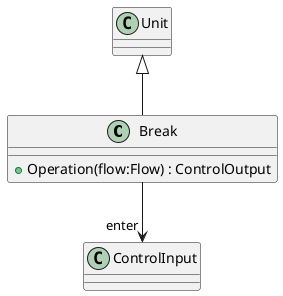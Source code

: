 @startuml
class Break {
    + Operation(flow:Flow) : ControlOutput
}
Unit <|-- Break
Break --> "enter" ControlInput
@enduml
